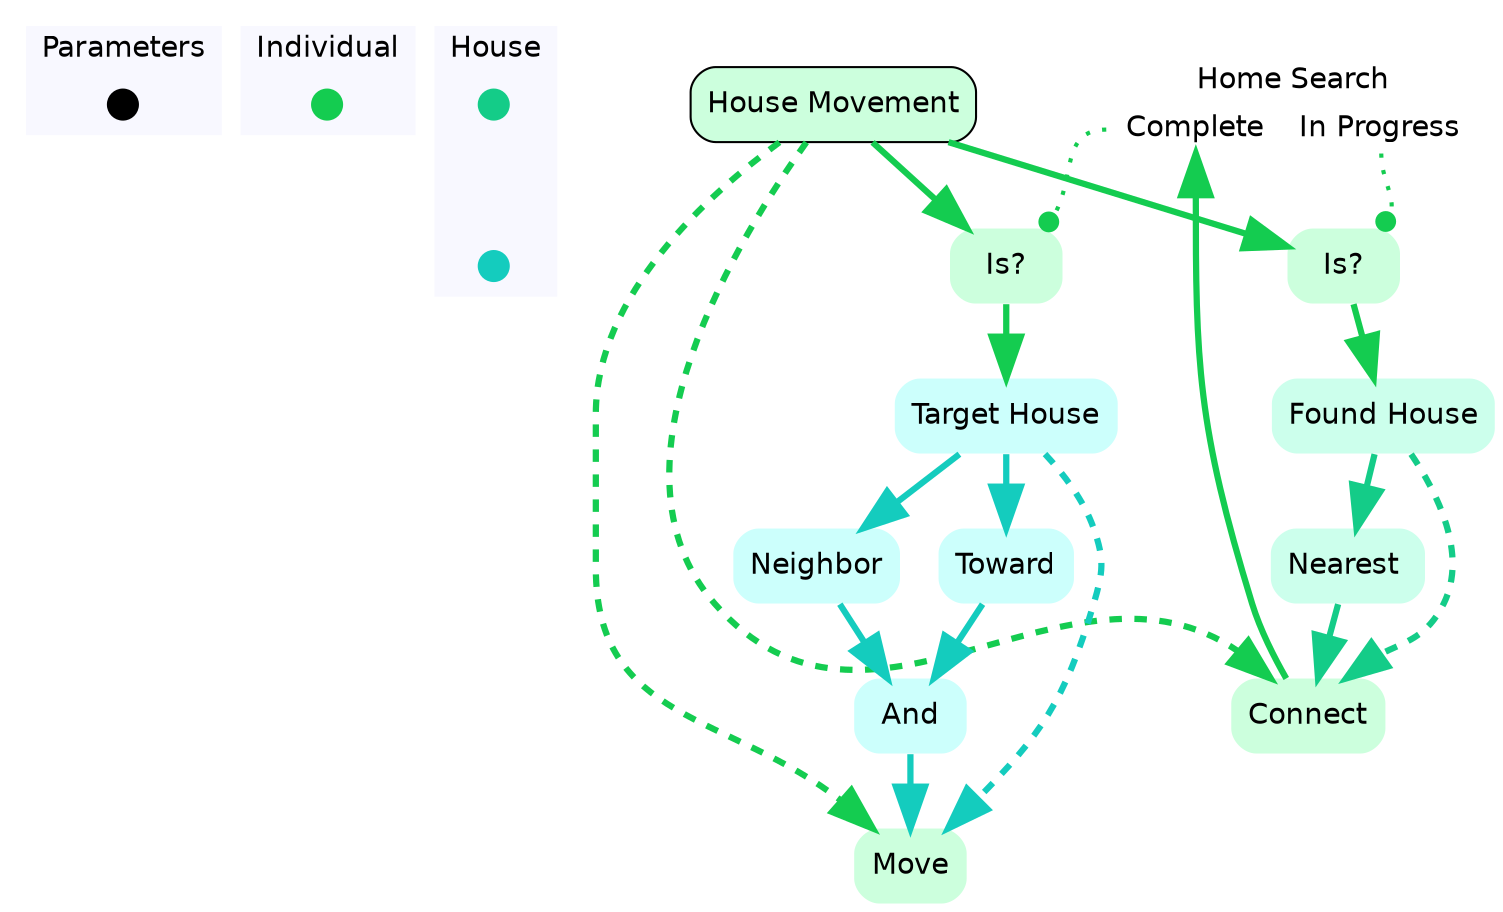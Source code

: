 digraph houseMovement {

	subgraph clustercontextKey {
		fontname=Helvetica;
		label="Parameters";
		style="filled";
		fillcolor=ghostwhite;
		color=white;
		labeljust=l;
		contextOverview [style=filled,shape=point,fixedsize=true,width=.2,height=.2,fontcolor=white,color="black",label=""];
	}
	subgraph clusterindividualKey {
		fontname=Helvetica;
		nodesep=0.1;
		style="filled";
		fillcolor=ghostwhite;
		label="Individual";
		color=white;
		labeljust=l;
		houseMovementOverview [fontname=Helvetica,style=filled,shape=point,fixedsize=true,width=.2,height=.2,fontcolor=white,color="0.388, 0.9 , 0.8",label="",URL="individual__Overview.svg"];

	}
	subgraph clusterhouseKey {
		fontname=Helvetica;
		nodesep=0.1;
		style="filled";
		fillcolor=ghostwhite;
		label="House";
		color=white;
		labeljust=l;
		foundHouseOverview [fontname=Helvetica,style=filled,shape=point,fixedsize=true,width=.2,height=.2,fontcolor=white,color="0.438, 0.9 , 0.8",label="",URL="house__Overview.svg"];
		targetHouseOverview [fontname=Helvetica,style=filled,shape=point,fixedsize=true,width=.2,height=.2,fontcolor=white,color="0.487, 0.9 , 0.8",label="",URL="house__Overview.svg"];
foundHouseOverview -> targetHouseOverview [style=invis];
	}
		individualhomeSearchRecord [shape=record,fontname=Helvetica,style=filled,color=none,fillcolor=white,label="{<individualhomeSearch> Home Search | {<individualhomeSearchcomplete> Complete|<individualhomeSearchinProgress> In Progress}}"];
		individualhomeSearchRecord [shape=record,fontname=Helvetica,style=filled,color=none,fillcolor=white,label="{<individualhomeSearch> Home Search | {<individualhomeSearchcomplete> Complete|<individualhomeSearchinProgress> In Progress}}"];

//subgraph clusterhouseMovement {
	//style=filled;
	//color=white;
	//fillcolor="0.0, 0.0, 0.98";
		houseMovement [shape=box,style="rounded,filled",fontname=Helvetica,color=black,fillcolor="0.388, 0.2, 1.0",label="House Movement",URL="individual_houseMovement.svg"];
	houseMovement ->  homeSearchIdenticalInProgressQuery [color="0.388, 0.9 , 0.8",penwidth=3.0,arrowsize=2.0];
	houseMovement ->  homeSearchIdenticalCompleteQuery [color="0.388, 0.9 , 0.8",penwidth=3.0,arrowsize=2.0];
		nearestQuery [shape=none,style="rounded,filled",fontname=Helvetica,color="0.438, 0.2, 1.0",label="Nearest "];
	nearestQuery ->  connectIndividual [color="0.438, 0.9 , 0.8",penwidth=3.0,arrowsize=2.0];
		moveIndividualCopyCopy [shape=none,style="rounded,filled",fontname=Helvetica,color="0.388, 0.2, 1.0",label="Move"];
	houseMovement ->  moveIndividualCopyCopy:nw [style=dashed,color="0.388, 0.9 , 0.8",penwidth=3.0,arrowsize=2.0];
	targetHouse -> moveIndividualCopyCopy:ne [style=dashed,color="0.487, 0.9 , 0.8",penwidth=3.0,arrowsize=2.0];
		towardQuery [shape=none,style="rounded,filled",fontname=Helvetica,color="0.487, 0.2, 1.0",label="Toward"];
	towardQuery ->  _And_NeighborQueryCopy [color="0.487, 0.9 , 0.8",penwidth=3.0,arrowsize=2.0];
		homeSearchIdenticalCompleteQuery [shape=none,style="rounded,filled",fontname=Helvetica,color="0.388, 0.2, 1.0",label="Is?"];
	homeSearchIdenticalCompleteQuery ->  targetHouse [color="0.388, 0.9 , 0.8",penwidth=3.0,arrowsize=2.0];
		foundHouse [shape=none,style="rounded,filled",fontname=Helvetica,color=gray,fillcolor="0.438, 0.2, 1.0",label="Found House"];
	foundHouse ->  nearestQuery [color="0.438, 0.9 , 0.8",penwidth=3.0,arrowsize=2.0];
		targetHouse [shape=none,style="rounded,filled",fontname=Helvetica,color=gray,fillcolor="0.487, 0.2, 1.0",label="Target House"];
	targetHouse ->  neighborQueryCopy [color="0.487, 0.9 , 0.8",penwidth=3.0,arrowsize=2.0];
	targetHouse ->  towardQuery [color="0.487, 0.9 , 0.8",penwidth=3.0,arrowsize=2.0];
		neighborQueryCopy [shape=none,style="rounded,filled",fontname=Helvetica,color="0.487, 0.2, 1.0",label="Neighbor"];
	neighborQueryCopy ->  _And_NeighborQueryCopy [color="0.487, 0.9 , 0.8",penwidth=3.0,arrowsize=2.0];
		connectIndividual [shape=none,style="rounded,filled",fontname=Helvetica,color="0.388, 0.2, 1.0",label="Connect"];
			connectIndividual ->  individualhomeSearchRecord:individualhomeSearchcomplete [color="0.388, 0.9 , 0.8",penwidth=3.0,arrowsize=2.0];
	houseMovement ->  connectIndividual:nw [style=dashed,color="0.388, 0.9 , 0.8",penwidth=3.0,arrowsize=2.0];
	foundHouse -> connectIndividual:ne [style=dashed,color="0.438, 0.9 , 0.8",penwidth=3.0,arrowsize=2.0];
		homeSearchIdenticalInProgressQuery [shape=none,style="rounded,filled",fontname=Helvetica,color="0.388, 0.2, 1.0",label="Is?"];
	homeSearchIdenticalInProgressQuery ->  foundHouse [color="0.388, 0.9 , 0.8",penwidth=3.0,arrowsize=2.0];
		_And_NeighborQueryCopy [shape=none,style="rounded,filled",fontname=Helvetica,color="0.487, 0.2, 1.0",label="And"];
	_And_NeighborQueryCopy ->  moveIndividualCopyCopy [color="0.487, 0.9 , 0.8",penwidth=3.0,arrowsize=2.0];
//}
		individualhomeSearchRecord:individualhomeSearchcomplete -> homeSearchIdenticalCompleteQuery:ne [style=dotted,arrowhead=dot,color="0.388, 0.9 , 0.8",penwidth=2.0];
		individualhomeSearchRecord:individualhomeSearchinProgress -> homeSearchIdenticalInProgressQuery:ne [style=dotted,arrowhead=dot,color="0.388, 0.9 , 0.8",penwidth=2.0];
}
